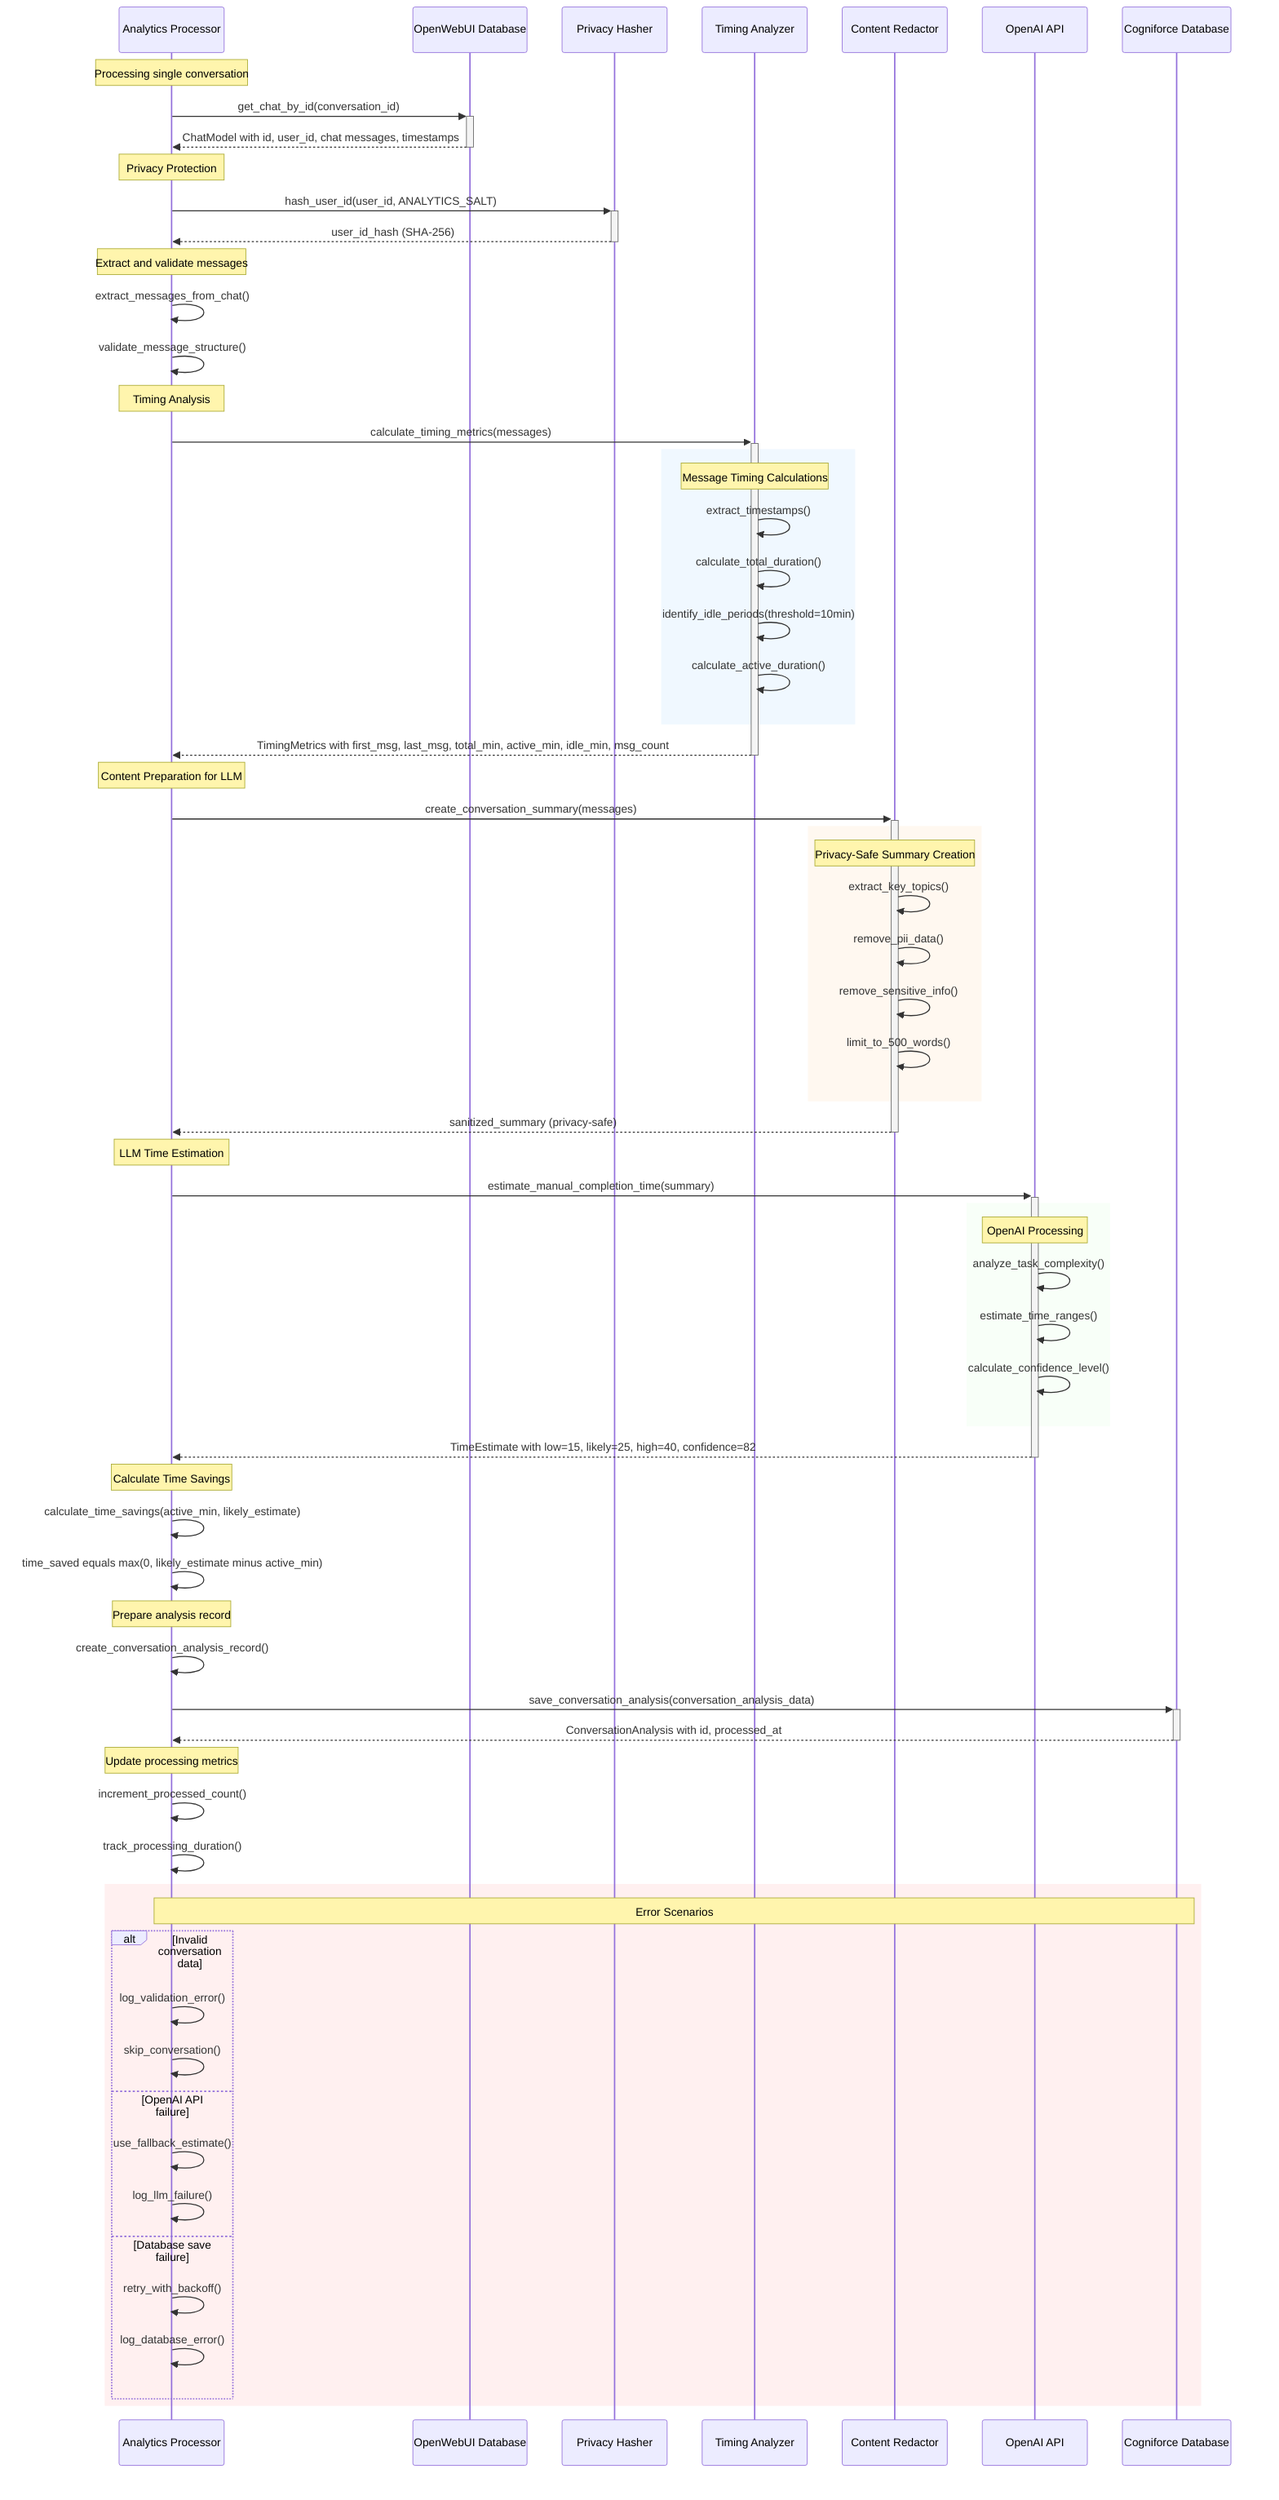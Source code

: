 sequenceDiagram
    participant P as Analytics Processor
    participant ODB as OpenWebUI Database
    participant HASH as Privacy Hasher
    participant TIMER as Timing Analyzer
    participant REDACT as Content Redactor
    participant OAI as OpenAI API
    participant CF as Cogniforce Database

    Note over P: Processing single conversation

    P->>+ODB: get_chat_by_id(conversation_id)
    ODB-->>-P: ChatModel with id, user_id, chat messages, timestamps

    Note over P: Privacy Protection
    P->>+HASH: hash_user_id(user_id, ANALYTICS_SALT)
    HASH-->>-P: user_id_hash (SHA-256)

    Note over P: Extract and validate messages
    P->>P: extract_messages_from_chat()
    P->>P: validate_message_structure()

    Note over P: Timing Analysis
    P->>+TIMER: calculate_timing_metrics(messages)

    rect rgb(240, 248, 255)
        Note over TIMER: Message Timing Calculations
        TIMER->>TIMER: extract_timestamps()
        TIMER->>TIMER: calculate_total_duration()
        TIMER->>TIMER: identify_idle_periods(threshold=10min)
        TIMER->>TIMER: calculate_active_duration()
    end

    TIMER-->>-P: TimingMetrics with first_msg, last_msg, total_min, active_min, idle_min, msg_count

    Note over P: Content Preparation for LLM
    P->>+REDACT: create_conversation_summary(messages)

    rect rgb(255, 248, 240)
        Note over REDACT: Privacy-Safe Summary Creation
        REDACT->>REDACT: extract_key_topics()
        REDACT->>REDACT: remove_pii_data()
        REDACT->>REDACT: remove_sensitive_info()
        REDACT->>REDACT: limit_to_500_words()
    end

    REDACT-->>-P: sanitized_summary (privacy-safe)

    Note over P: LLM Time Estimation
    P->>+OAI: estimate_manual_completion_time(summary)

    rect rgb(248, 255, 248)
        Note over OAI: OpenAI Processing
        OAI->>OAI: analyze_task_complexity()
        OAI->>OAI: estimate_time_ranges()
        OAI->>OAI: calculate_confidence_level()
    end

    OAI-->>-P: TimeEstimate with low=15, likely=25, high=40, confidence=82

    Note over P: Calculate Time Savings
    P->>P: calculate_time_savings(active_min, likely_estimate)
    P->>P: time_saved equals max(0, likely_estimate minus active_min)

    Note over P: Prepare analysis record
    P->>P: create_conversation_analysis_record()

    P->>+CF: save_conversation_analysis(conversation_analysis_data)

    CF-->>-P: ConversationAnalysis with id, processed_at

    Note over P: Update processing metrics
    P->>P: increment_processed_count()
    P->>P: track_processing_duration()

    rect rgb(255, 240, 240)
        Note over P,CF: Error Scenarios
        alt Invalid conversation data
            P->>P: log_validation_error()
            P->>P: skip_conversation()
        else OpenAI API failure
            P->>P: use_fallback_estimate()
            P->>P: log_llm_failure()
        else Database save failure
            P->>P: retry_with_backoff()
            P->>P: log_database_error()
        end
    end